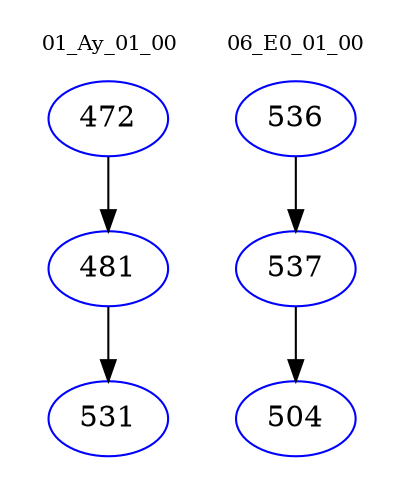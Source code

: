digraph{
subgraph cluster_0 {
color = white
label = "01_Ay_01_00";
fontsize=10;
T0_472 [label="472", color="blue"]
T0_472 -> T0_481 [color="black"]
T0_481 [label="481", color="blue"]
T0_481 -> T0_531 [color="black"]
T0_531 [label="531", color="blue"]
}
subgraph cluster_1 {
color = white
label = "06_E0_01_00";
fontsize=10;
T1_536 [label="536", color="blue"]
T1_536 -> T1_537 [color="black"]
T1_537 [label="537", color="blue"]
T1_537 -> T1_504 [color="black"]
T1_504 [label="504", color="blue"]
}
}
